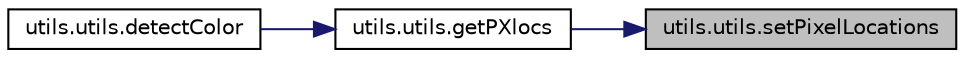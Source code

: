 digraph "utils.utils.setPixelLocations"
{
 // LATEX_PDF_SIZE
  edge [fontname="Helvetica",fontsize="10",labelfontname="Helvetica",labelfontsize="10"];
  node [fontname="Helvetica",fontsize="10",shape=record];
  rankdir="RL";
  Node1 [label="utils.utils.setPixelLocations",height=0.2,width=0.4,color="black", fillcolor="grey75", style="filled", fontcolor="black",tooltip=" "];
  Node1 -> Node2 [dir="back",color="midnightblue",fontsize="10",style="solid",fontname="Helvetica"];
  Node2 [label="utils.utils.getPXlocs",height=0.2,width=0.4,color="black", fillcolor="white", style="filled",URL="$classutils_1_1utils.html#a5e8a8a63ad8702328df343d069af23fd",tooltip=" "];
  Node2 -> Node3 [dir="back",color="midnightblue",fontsize="10",style="solid",fontname="Helvetica"];
  Node3 [label="utils.utils.detectColor",height=0.2,width=0.4,color="black", fillcolor="white", style="filled",URL="$classutils_1_1utils.html#a2ca392335697b273ae405a44f46b14c8",tooltip=" "];
}
